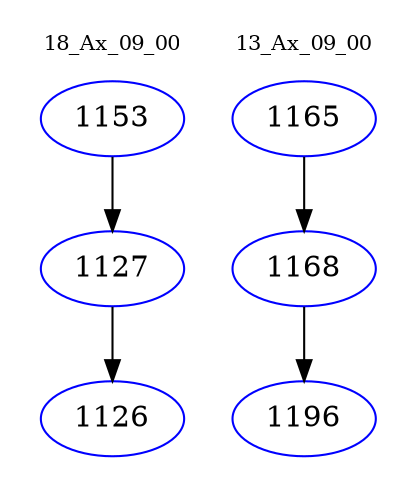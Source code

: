 digraph{
subgraph cluster_0 {
color = white
label = "18_Ax_09_00";
fontsize=10;
T0_1153 [label="1153", color="blue"]
T0_1153 -> T0_1127 [color="black"]
T0_1127 [label="1127", color="blue"]
T0_1127 -> T0_1126 [color="black"]
T0_1126 [label="1126", color="blue"]
}
subgraph cluster_1 {
color = white
label = "13_Ax_09_00";
fontsize=10;
T1_1165 [label="1165", color="blue"]
T1_1165 -> T1_1168 [color="black"]
T1_1168 [label="1168", color="blue"]
T1_1168 -> T1_1196 [color="black"]
T1_1196 [label="1196", color="blue"]
}
}
